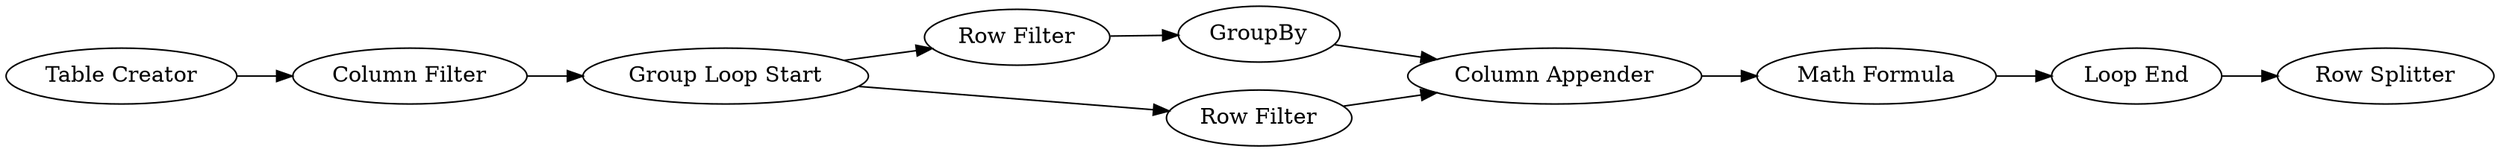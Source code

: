 digraph {
	"6476180617535901515_26" [label="Loop End"]
	"6476180617535901515_17" [label="Group Loop Start"]
	"6476180617535901515_25" [label="Row Splitter"]
	"6476180617535901515_21" [label=GroupBy]
	"6476180617535901515_23" [label="Column Appender"]
	"6476180617535901515_14" [label="Table Creator"]
	"6476180617535901515_24" [label="Math Formula"]
	"6476180617535901515_19" [label="Row Filter"]
	"6476180617535901515_27" [label="Column Filter"]
	"6476180617535901515_20" [label="Row Filter"]
	"6476180617535901515_26" -> "6476180617535901515_25"
	"6476180617535901515_27" -> "6476180617535901515_17"
	"6476180617535901515_19" -> "6476180617535901515_21"
	"6476180617535901515_17" -> "6476180617535901515_19"
	"6476180617535901515_23" -> "6476180617535901515_24"
	"6476180617535901515_14" -> "6476180617535901515_27"
	"6476180617535901515_20" -> "6476180617535901515_23"
	"6476180617535901515_17" -> "6476180617535901515_20"
	"6476180617535901515_21" -> "6476180617535901515_23"
	"6476180617535901515_24" -> "6476180617535901515_26"
	rankdir=LR
}
